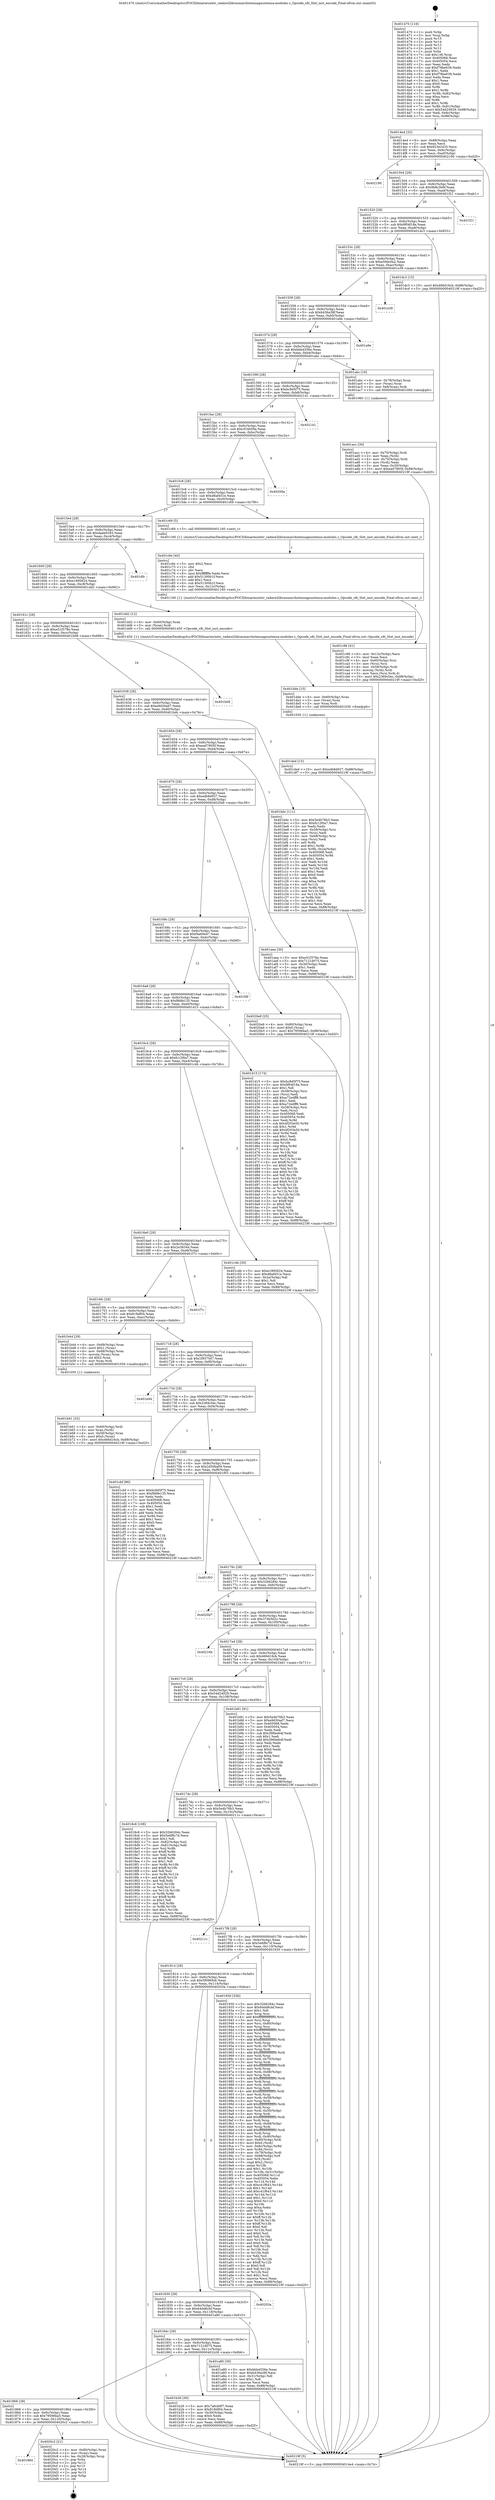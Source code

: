 digraph "0x401470" {
  label = "0x401470 (/mnt/c/Users/mathe/Desktop/tcc/POCII/binaries/extr_radare2librasmarchxtensagnuxtensa-modules.c_Opcode_s8i_Slot_inst_encode_Final-ollvm.out::main(0))"
  labelloc = "t"
  node[shape=record]

  Entry [label="",width=0.3,height=0.3,shape=circle,fillcolor=black,style=filled]
  "0x4014e4" [label="{
     0x4014e4 [32]\l
     | [instrs]\l
     &nbsp;&nbsp;0x4014e4 \<+6\>: mov -0x88(%rbp),%eax\l
     &nbsp;&nbsp;0x4014ea \<+2\>: mov %eax,%ecx\l
     &nbsp;&nbsp;0x4014ec \<+6\>: sub $0x923e2435,%ecx\l
     &nbsp;&nbsp;0x4014f2 \<+6\>: mov %eax,-0x9c(%rbp)\l
     &nbsp;&nbsp;0x4014f8 \<+6\>: mov %ecx,-0xa0(%rbp)\l
     &nbsp;&nbsp;0x4014fe \<+6\>: je 0000000000402190 \<main+0xd20\>\l
  }"]
  "0x402190" [label="{
     0x402190\l
  }", style=dashed]
  "0x401504" [label="{
     0x401504 [28]\l
     | [instrs]\l
     &nbsp;&nbsp;0x401504 \<+5\>: jmp 0000000000401509 \<main+0x99\>\l
     &nbsp;&nbsp;0x401509 \<+6\>: mov -0x9c(%rbp),%eax\l
     &nbsp;&nbsp;0x40150f \<+5\>: sub $0x9b8c3b6f,%eax\l
     &nbsp;&nbsp;0x401514 \<+6\>: mov %eax,-0xa4(%rbp)\l
     &nbsp;&nbsp;0x40151a \<+6\>: je 0000000000401f21 \<main+0xab1\>\l
  }"]
  Exit [label="",width=0.3,height=0.3,shape=circle,fillcolor=black,style=filled,peripheries=2]
  "0x401f21" [label="{
     0x401f21\l
  }", style=dashed]
  "0x401520" [label="{
     0x401520 [28]\l
     | [instrs]\l
     &nbsp;&nbsp;0x401520 \<+5\>: jmp 0000000000401525 \<main+0xb5\>\l
     &nbsp;&nbsp;0x401525 \<+6\>: mov -0x9c(%rbp),%eax\l
     &nbsp;&nbsp;0x40152b \<+5\>: sub $0x9f04f18a,%eax\l
     &nbsp;&nbsp;0x401530 \<+6\>: mov %eax,-0xa8(%rbp)\l
     &nbsp;&nbsp;0x401536 \<+6\>: je 0000000000401dc3 \<main+0x953\>\l
  }"]
  "0x401884" [label="{
     0x401884\l
  }", style=dashed]
  "0x401dc3" [label="{
     0x401dc3 [15]\l
     | [instrs]\l
     &nbsp;&nbsp;0x401dc3 \<+10\>: movl $0x466d16cb,-0x88(%rbp)\l
     &nbsp;&nbsp;0x401dcd \<+5\>: jmp 000000000040219f \<main+0xd2f\>\l
  }"]
  "0x40153c" [label="{
     0x40153c [28]\l
     | [instrs]\l
     &nbsp;&nbsp;0x40153c \<+5\>: jmp 0000000000401541 \<main+0xd1\>\l
     &nbsp;&nbsp;0x401541 \<+6\>: mov -0x9c(%rbp),%eax\l
     &nbsp;&nbsp;0x401547 \<+5\>: sub $0xa59dc0a2,%eax\l
     &nbsp;&nbsp;0x40154c \<+6\>: mov %eax,-0xac(%rbp)\l
     &nbsp;&nbsp;0x401552 \<+6\>: je 0000000000401e39 \<main+0x9c9\>\l
  }"]
  "0x4020c2" [label="{
     0x4020c2 [21]\l
     | [instrs]\l
     &nbsp;&nbsp;0x4020c2 \<+4\>: mov -0x80(%rbp),%rax\l
     &nbsp;&nbsp;0x4020c6 \<+2\>: mov (%rax),%eax\l
     &nbsp;&nbsp;0x4020c8 \<+4\>: lea -0x28(%rbp),%rsp\l
     &nbsp;&nbsp;0x4020cc \<+1\>: pop %rbx\l
     &nbsp;&nbsp;0x4020cd \<+2\>: pop %r12\l
     &nbsp;&nbsp;0x4020cf \<+2\>: pop %r13\l
     &nbsp;&nbsp;0x4020d1 \<+2\>: pop %r14\l
     &nbsp;&nbsp;0x4020d3 \<+2\>: pop %r15\l
     &nbsp;&nbsp;0x4020d5 \<+1\>: pop %rbp\l
     &nbsp;&nbsp;0x4020d6 \<+1\>: ret\l
  }"]
  "0x401e39" [label="{
     0x401e39\l
  }", style=dashed]
  "0x401558" [label="{
     0x401558 [28]\l
     | [instrs]\l
     &nbsp;&nbsp;0x401558 \<+5\>: jmp 000000000040155d \<main+0xed\>\l
     &nbsp;&nbsp;0x40155d \<+6\>: mov -0x9c(%rbp),%eax\l
     &nbsp;&nbsp;0x401563 \<+5\>: sub $0xb436a38f,%eax\l
     &nbsp;&nbsp;0x401568 \<+6\>: mov %eax,-0xb0(%rbp)\l
     &nbsp;&nbsp;0x40156e \<+6\>: je 0000000000401a9e \<main+0x62e\>\l
  }"]
  "0x401ded" [label="{
     0x401ded [15]\l
     | [instrs]\l
     &nbsp;&nbsp;0x401ded \<+10\>: movl $0xedb8d037,-0x88(%rbp)\l
     &nbsp;&nbsp;0x401df7 \<+5\>: jmp 000000000040219f \<main+0xd2f\>\l
  }"]
  "0x401a9e" [label="{
     0x401a9e\l
  }", style=dashed]
  "0x401574" [label="{
     0x401574 [28]\l
     | [instrs]\l
     &nbsp;&nbsp;0x401574 \<+5\>: jmp 0000000000401579 \<main+0x109\>\l
     &nbsp;&nbsp;0x401579 \<+6\>: mov -0x9c(%rbp),%eax\l
     &nbsp;&nbsp;0x40157f \<+5\>: sub $0xbbb4556e,%eax\l
     &nbsp;&nbsp;0x401584 \<+6\>: mov %eax,-0xb4(%rbp)\l
     &nbsp;&nbsp;0x40158a \<+6\>: je 0000000000401abc \<main+0x64c\>\l
  }"]
  "0x401dde" [label="{
     0x401dde [15]\l
     | [instrs]\l
     &nbsp;&nbsp;0x401dde \<+4\>: mov -0x60(%rbp),%rax\l
     &nbsp;&nbsp;0x401de2 \<+3\>: mov (%rax),%rax\l
     &nbsp;&nbsp;0x401de5 \<+3\>: mov %rax,%rdi\l
     &nbsp;&nbsp;0x401de8 \<+5\>: call 0000000000401030 \<free@plt\>\l
     | [calls]\l
     &nbsp;&nbsp;0x401030 \{1\} (unknown)\l
  }"]
  "0x401abc" [label="{
     0x401abc [16]\l
     | [instrs]\l
     &nbsp;&nbsp;0x401abc \<+4\>: mov -0x78(%rbp),%rax\l
     &nbsp;&nbsp;0x401ac0 \<+3\>: mov (%rax),%rax\l
     &nbsp;&nbsp;0x401ac3 \<+4\>: mov 0x8(%rax),%rdi\l
     &nbsp;&nbsp;0x401ac7 \<+5\>: call 0000000000401060 \<atoi@plt\>\l
     | [calls]\l
     &nbsp;&nbsp;0x401060 \{1\} (unknown)\l
  }"]
  "0x401590" [label="{
     0x401590 [28]\l
     | [instrs]\l
     &nbsp;&nbsp;0x401590 \<+5\>: jmp 0000000000401595 \<main+0x125\>\l
     &nbsp;&nbsp;0x401595 \<+6\>: mov -0x9c(%rbp),%eax\l
     &nbsp;&nbsp;0x40159b \<+5\>: sub $0xbc8d5f75,%eax\l
     &nbsp;&nbsp;0x4015a0 \<+6\>: mov %eax,-0xb8(%rbp)\l
     &nbsp;&nbsp;0x4015a6 \<+6\>: je 0000000000402141 \<main+0xcd1\>\l
  }"]
  "0x401c96" [label="{
     0x401c96 [41]\l
     | [instrs]\l
     &nbsp;&nbsp;0x401c96 \<+6\>: mov -0x12c(%rbp),%ecx\l
     &nbsp;&nbsp;0x401c9c \<+3\>: imul %eax,%ecx\l
     &nbsp;&nbsp;0x401c9f \<+4\>: mov -0x60(%rbp),%rsi\l
     &nbsp;&nbsp;0x401ca3 \<+3\>: mov (%rsi),%rsi\l
     &nbsp;&nbsp;0x401ca6 \<+4\>: mov -0x58(%rbp),%rdi\l
     &nbsp;&nbsp;0x401caa \<+3\>: movslq (%rdi),%rdi\l
     &nbsp;&nbsp;0x401cad \<+3\>: mov %ecx,(%rsi,%rdi,4)\l
     &nbsp;&nbsp;0x401cb0 \<+10\>: movl $0x2369c5ec,-0x88(%rbp)\l
     &nbsp;&nbsp;0x401cba \<+5\>: jmp 000000000040219f \<main+0xd2f\>\l
  }"]
  "0x402141" [label="{
     0x402141\l
  }", style=dashed]
  "0x4015ac" [label="{
     0x4015ac [28]\l
     | [instrs]\l
     &nbsp;&nbsp;0x4015ac \<+5\>: jmp 00000000004015b1 \<main+0x141\>\l
     &nbsp;&nbsp;0x4015b1 \<+6\>: mov -0x9c(%rbp),%eax\l
     &nbsp;&nbsp;0x4015b7 \<+5\>: sub $0xcf16b59a,%eax\l
     &nbsp;&nbsp;0x4015bc \<+6\>: mov %eax,-0xbc(%rbp)\l
     &nbsp;&nbsp;0x4015c2 \<+6\>: je 000000000040209a \<main+0xc2a\>\l
  }"]
  "0x401c6e" [label="{
     0x401c6e [40]\l
     | [instrs]\l
     &nbsp;&nbsp;0x401c6e \<+5\>: mov $0x2,%ecx\l
     &nbsp;&nbsp;0x401c73 \<+1\>: cltd\l
     &nbsp;&nbsp;0x401c74 \<+2\>: idiv %ecx\l
     &nbsp;&nbsp;0x401c76 \<+6\>: imul $0xfffffffe,%edx,%ecx\l
     &nbsp;&nbsp;0x401c7c \<+6\>: add $0x51300b1f,%ecx\l
     &nbsp;&nbsp;0x401c82 \<+3\>: add $0x1,%ecx\l
     &nbsp;&nbsp;0x401c85 \<+6\>: sub $0x51300b1f,%ecx\l
     &nbsp;&nbsp;0x401c8b \<+6\>: mov %ecx,-0x12c(%rbp)\l
     &nbsp;&nbsp;0x401c91 \<+5\>: call 0000000000401160 \<next_i\>\l
     | [calls]\l
     &nbsp;&nbsp;0x401160 \{1\} (/mnt/c/Users/mathe/Desktop/tcc/POCII/binaries/extr_radare2librasmarchxtensagnuxtensa-modules.c_Opcode_s8i_Slot_inst_encode_Final-ollvm.out::next_i)\l
  }"]
  "0x40209a" [label="{
     0x40209a\l
  }", style=dashed]
  "0x4015c8" [label="{
     0x4015c8 [28]\l
     | [instrs]\l
     &nbsp;&nbsp;0x4015c8 \<+5\>: jmp 00000000004015cd \<main+0x15d\>\l
     &nbsp;&nbsp;0x4015cd \<+6\>: mov -0x9c(%rbp),%eax\l
     &nbsp;&nbsp;0x4015d3 \<+5\>: sub $0xd8af451e,%eax\l
     &nbsp;&nbsp;0x4015d8 \<+6\>: mov %eax,-0xc0(%rbp)\l
     &nbsp;&nbsp;0x4015de \<+6\>: je 0000000000401c69 \<main+0x7f9\>\l
  }"]
  "0x401b61" [label="{
     0x401b61 [32]\l
     | [instrs]\l
     &nbsp;&nbsp;0x401b61 \<+4\>: mov -0x60(%rbp),%rdi\l
     &nbsp;&nbsp;0x401b65 \<+3\>: mov %rax,(%rdi)\l
     &nbsp;&nbsp;0x401b68 \<+4\>: mov -0x58(%rbp),%rax\l
     &nbsp;&nbsp;0x401b6c \<+6\>: movl $0x0,(%rax)\l
     &nbsp;&nbsp;0x401b72 \<+10\>: movl $0x466d16cb,-0x88(%rbp)\l
     &nbsp;&nbsp;0x401b7c \<+5\>: jmp 000000000040219f \<main+0xd2f\>\l
  }"]
  "0x401c69" [label="{
     0x401c69 [5]\l
     | [instrs]\l
     &nbsp;&nbsp;0x401c69 \<+5\>: call 0000000000401160 \<next_i\>\l
     | [calls]\l
     &nbsp;&nbsp;0x401160 \{1\} (/mnt/c/Users/mathe/Desktop/tcc/POCII/binaries/extr_radare2librasmarchxtensagnuxtensa-modules.c_Opcode_s8i_Slot_inst_encode_Final-ollvm.out::next_i)\l
  }"]
  "0x4015e4" [label="{
     0x4015e4 [28]\l
     | [instrs]\l
     &nbsp;&nbsp;0x4015e4 \<+5\>: jmp 00000000004015e9 \<main+0x179\>\l
     &nbsp;&nbsp;0x4015e9 \<+6\>: mov -0x9c(%rbp),%eax\l
     &nbsp;&nbsp;0x4015ef \<+5\>: sub $0xdaeb0293,%eax\l
     &nbsp;&nbsp;0x4015f4 \<+6\>: mov %eax,-0xc4(%rbp)\l
     &nbsp;&nbsp;0x4015fa \<+6\>: je 0000000000401dfc \<main+0x98c\>\l
  }"]
  "0x401868" [label="{
     0x401868 [28]\l
     | [instrs]\l
     &nbsp;&nbsp;0x401868 \<+5\>: jmp 000000000040186d \<main+0x3fd\>\l
     &nbsp;&nbsp;0x40186d \<+6\>: mov -0x9c(%rbp),%eax\l
     &nbsp;&nbsp;0x401873 \<+5\>: sub $0x79596ba5,%eax\l
     &nbsp;&nbsp;0x401878 \<+6\>: mov %eax,-0x120(%rbp)\l
     &nbsp;&nbsp;0x40187e \<+6\>: je 00000000004020c2 \<main+0xc52\>\l
  }"]
  "0x401dfc" [label="{
     0x401dfc\l
  }", style=dashed]
  "0x401600" [label="{
     0x401600 [28]\l
     | [instrs]\l
     &nbsp;&nbsp;0x401600 \<+5\>: jmp 0000000000401605 \<main+0x195\>\l
     &nbsp;&nbsp;0x401605 \<+6\>: mov -0x9c(%rbp),%eax\l
     &nbsp;&nbsp;0x40160b \<+5\>: sub $0xe1895624,%eax\l
     &nbsp;&nbsp;0x401610 \<+6\>: mov %eax,-0xc8(%rbp)\l
     &nbsp;&nbsp;0x401616 \<+6\>: je 0000000000401dd2 \<main+0x962\>\l
  }"]
  "0x401b26" [label="{
     0x401b26 [30]\l
     | [instrs]\l
     &nbsp;&nbsp;0x401b26 \<+5\>: mov $0x7a6cb9f7,%eax\l
     &nbsp;&nbsp;0x401b2b \<+5\>: mov $0x818df04,%ecx\l
     &nbsp;&nbsp;0x401b30 \<+3\>: mov -0x30(%rbp),%edx\l
     &nbsp;&nbsp;0x401b33 \<+3\>: cmp $0x0,%edx\l
     &nbsp;&nbsp;0x401b36 \<+3\>: cmove %ecx,%eax\l
     &nbsp;&nbsp;0x401b39 \<+6\>: mov %eax,-0x88(%rbp)\l
     &nbsp;&nbsp;0x401b3f \<+5\>: jmp 000000000040219f \<main+0xd2f\>\l
  }"]
  "0x401dd2" [label="{
     0x401dd2 [12]\l
     | [instrs]\l
     &nbsp;&nbsp;0x401dd2 \<+4\>: mov -0x60(%rbp),%rax\l
     &nbsp;&nbsp;0x401dd6 \<+3\>: mov (%rax),%rdi\l
     &nbsp;&nbsp;0x401dd9 \<+5\>: call 0000000000401450 \<Opcode_s8i_Slot_inst_encode\>\l
     | [calls]\l
     &nbsp;&nbsp;0x401450 \{1\} (/mnt/c/Users/mathe/Desktop/tcc/POCII/binaries/extr_radare2librasmarchxtensagnuxtensa-modules.c_Opcode_s8i_Slot_inst_encode_Final-ollvm.out::Opcode_s8i_Slot_inst_encode)\l
  }"]
  "0x40161c" [label="{
     0x40161c [28]\l
     | [instrs]\l
     &nbsp;&nbsp;0x40161c \<+5\>: jmp 0000000000401621 \<main+0x1b1\>\l
     &nbsp;&nbsp;0x401621 \<+6\>: mov -0x9c(%rbp),%eax\l
     &nbsp;&nbsp;0x401627 \<+5\>: sub $0xe51f378e,%eax\l
     &nbsp;&nbsp;0x40162c \<+6\>: mov %eax,-0xcc(%rbp)\l
     &nbsp;&nbsp;0x401632 \<+6\>: je 0000000000401b08 \<main+0x698\>\l
  }"]
  "0x401acc" [label="{
     0x401acc [30]\l
     | [instrs]\l
     &nbsp;&nbsp;0x401acc \<+4\>: mov -0x70(%rbp),%rdi\l
     &nbsp;&nbsp;0x401ad0 \<+2\>: mov %eax,(%rdi)\l
     &nbsp;&nbsp;0x401ad2 \<+4\>: mov -0x70(%rbp),%rdi\l
     &nbsp;&nbsp;0x401ad6 \<+2\>: mov (%rdi),%eax\l
     &nbsp;&nbsp;0x401ad8 \<+3\>: mov %eax,-0x30(%rbp)\l
     &nbsp;&nbsp;0x401adb \<+10\>: movl $0xea07805f,-0x88(%rbp)\l
     &nbsp;&nbsp;0x401ae5 \<+5\>: jmp 000000000040219f \<main+0xd2f\>\l
  }"]
  "0x401b08" [label="{
     0x401b08\l
  }", style=dashed]
  "0x401638" [label="{
     0x401638 [28]\l
     | [instrs]\l
     &nbsp;&nbsp;0x401638 \<+5\>: jmp 000000000040163d \<main+0x1cd\>\l
     &nbsp;&nbsp;0x40163d \<+6\>: mov -0x9c(%rbp),%eax\l
     &nbsp;&nbsp;0x401643 \<+5\>: sub $0xe9d30ad7,%eax\l
     &nbsp;&nbsp;0x401648 \<+6\>: mov %eax,-0xd0(%rbp)\l
     &nbsp;&nbsp;0x40164e \<+6\>: je 0000000000401bdc \<main+0x76c\>\l
  }"]
  "0x40184c" [label="{
     0x40184c [28]\l
     | [instrs]\l
     &nbsp;&nbsp;0x40184c \<+5\>: jmp 0000000000401851 \<main+0x3e1\>\l
     &nbsp;&nbsp;0x401851 \<+6\>: mov -0x9c(%rbp),%eax\l
     &nbsp;&nbsp;0x401857 \<+5\>: sub $0x7121d075,%eax\l
     &nbsp;&nbsp;0x40185c \<+6\>: mov %eax,-0x11c(%rbp)\l
     &nbsp;&nbsp;0x401862 \<+6\>: je 0000000000401b26 \<main+0x6b6\>\l
  }"]
  "0x401bdc" [label="{
     0x401bdc [111]\l
     | [instrs]\l
     &nbsp;&nbsp;0x401bdc \<+5\>: mov $0x5e4b76b3,%eax\l
     &nbsp;&nbsp;0x401be1 \<+5\>: mov $0xfc12f0a7,%ecx\l
     &nbsp;&nbsp;0x401be6 \<+2\>: xor %edx,%edx\l
     &nbsp;&nbsp;0x401be8 \<+4\>: mov -0x58(%rbp),%rsi\l
     &nbsp;&nbsp;0x401bec \<+2\>: mov (%rsi),%edi\l
     &nbsp;&nbsp;0x401bee \<+4\>: mov -0x68(%rbp),%rsi\l
     &nbsp;&nbsp;0x401bf2 \<+2\>: cmp (%rsi),%edi\l
     &nbsp;&nbsp;0x401bf4 \<+4\>: setl %r8b\l
     &nbsp;&nbsp;0x401bf8 \<+4\>: and $0x1,%r8b\l
     &nbsp;&nbsp;0x401bfc \<+4\>: mov %r8b,-0x2a(%rbp)\l
     &nbsp;&nbsp;0x401c00 \<+7\>: mov 0x405068,%edi\l
     &nbsp;&nbsp;0x401c07 \<+8\>: mov 0x405054,%r9d\l
     &nbsp;&nbsp;0x401c0f \<+3\>: sub $0x1,%edx\l
     &nbsp;&nbsp;0x401c12 \<+3\>: mov %edi,%r10d\l
     &nbsp;&nbsp;0x401c15 \<+3\>: add %edx,%r10d\l
     &nbsp;&nbsp;0x401c18 \<+4\>: imul %r10d,%edi\l
     &nbsp;&nbsp;0x401c1c \<+3\>: and $0x1,%edi\l
     &nbsp;&nbsp;0x401c1f \<+3\>: cmp $0x0,%edi\l
     &nbsp;&nbsp;0x401c22 \<+4\>: sete %r8b\l
     &nbsp;&nbsp;0x401c26 \<+4\>: cmp $0xa,%r9d\l
     &nbsp;&nbsp;0x401c2a \<+4\>: setl %r11b\l
     &nbsp;&nbsp;0x401c2e \<+3\>: mov %r8b,%bl\l
     &nbsp;&nbsp;0x401c31 \<+3\>: and %r11b,%bl\l
     &nbsp;&nbsp;0x401c34 \<+3\>: xor %r11b,%r8b\l
     &nbsp;&nbsp;0x401c37 \<+3\>: or %r8b,%bl\l
     &nbsp;&nbsp;0x401c3a \<+3\>: test $0x1,%bl\l
     &nbsp;&nbsp;0x401c3d \<+3\>: cmovne %ecx,%eax\l
     &nbsp;&nbsp;0x401c40 \<+6\>: mov %eax,-0x88(%rbp)\l
     &nbsp;&nbsp;0x401c46 \<+5\>: jmp 000000000040219f \<main+0xd2f\>\l
  }"]
  "0x401654" [label="{
     0x401654 [28]\l
     | [instrs]\l
     &nbsp;&nbsp;0x401654 \<+5\>: jmp 0000000000401659 \<main+0x1e9\>\l
     &nbsp;&nbsp;0x401659 \<+6\>: mov -0x9c(%rbp),%eax\l
     &nbsp;&nbsp;0x40165f \<+5\>: sub $0xea07805f,%eax\l
     &nbsp;&nbsp;0x401664 \<+6\>: mov %eax,-0xd4(%rbp)\l
     &nbsp;&nbsp;0x40166a \<+6\>: je 0000000000401aea \<main+0x67a\>\l
  }"]
  "0x401a80" [label="{
     0x401a80 [30]\l
     | [instrs]\l
     &nbsp;&nbsp;0x401a80 \<+5\>: mov $0xbbb4556e,%eax\l
     &nbsp;&nbsp;0x401a85 \<+5\>: mov $0xb436a38f,%ecx\l
     &nbsp;&nbsp;0x401a8a \<+3\>: mov -0x31(%rbp),%dl\l
     &nbsp;&nbsp;0x401a8d \<+3\>: test $0x1,%dl\l
     &nbsp;&nbsp;0x401a90 \<+3\>: cmovne %ecx,%eax\l
     &nbsp;&nbsp;0x401a93 \<+6\>: mov %eax,-0x88(%rbp)\l
     &nbsp;&nbsp;0x401a99 \<+5\>: jmp 000000000040219f \<main+0xd2f\>\l
  }"]
  "0x401aea" [label="{
     0x401aea [30]\l
     | [instrs]\l
     &nbsp;&nbsp;0x401aea \<+5\>: mov $0xe51f378e,%eax\l
     &nbsp;&nbsp;0x401aef \<+5\>: mov $0x7121d075,%ecx\l
     &nbsp;&nbsp;0x401af4 \<+3\>: mov -0x30(%rbp),%edx\l
     &nbsp;&nbsp;0x401af7 \<+3\>: cmp $0x1,%edx\l
     &nbsp;&nbsp;0x401afa \<+3\>: cmovl %ecx,%eax\l
     &nbsp;&nbsp;0x401afd \<+6\>: mov %eax,-0x88(%rbp)\l
     &nbsp;&nbsp;0x401b03 \<+5\>: jmp 000000000040219f \<main+0xd2f\>\l
  }"]
  "0x401670" [label="{
     0x401670 [28]\l
     | [instrs]\l
     &nbsp;&nbsp;0x401670 \<+5\>: jmp 0000000000401675 \<main+0x205\>\l
     &nbsp;&nbsp;0x401675 \<+6\>: mov -0x9c(%rbp),%eax\l
     &nbsp;&nbsp;0x40167b \<+5\>: sub $0xedb8d037,%eax\l
     &nbsp;&nbsp;0x401680 \<+6\>: mov %eax,-0xd8(%rbp)\l
     &nbsp;&nbsp;0x401686 \<+6\>: je 00000000004020a9 \<main+0xc39\>\l
  }"]
  "0x401830" [label="{
     0x401830 [28]\l
     | [instrs]\l
     &nbsp;&nbsp;0x401830 \<+5\>: jmp 0000000000401835 \<main+0x3c5\>\l
     &nbsp;&nbsp;0x401835 \<+6\>: mov -0x9c(%rbp),%eax\l
     &nbsp;&nbsp;0x40183b \<+5\>: sub $0x64dd6cbf,%eax\l
     &nbsp;&nbsp;0x401840 \<+6\>: mov %eax,-0x118(%rbp)\l
     &nbsp;&nbsp;0x401846 \<+6\>: je 0000000000401a80 \<main+0x610\>\l
  }"]
  "0x4020a9" [label="{
     0x4020a9 [25]\l
     | [instrs]\l
     &nbsp;&nbsp;0x4020a9 \<+4\>: mov -0x80(%rbp),%rax\l
     &nbsp;&nbsp;0x4020ad \<+6\>: movl $0x0,(%rax)\l
     &nbsp;&nbsp;0x4020b3 \<+10\>: movl $0x79596ba5,-0x88(%rbp)\l
     &nbsp;&nbsp;0x4020bd \<+5\>: jmp 000000000040219f \<main+0xd2f\>\l
  }"]
  "0x40168c" [label="{
     0x40168c [28]\l
     | [instrs]\l
     &nbsp;&nbsp;0x40168c \<+5\>: jmp 0000000000401691 \<main+0x221\>\l
     &nbsp;&nbsp;0x401691 \<+6\>: mov -0x9c(%rbp),%eax\l
     &nbsp;&nbsp;0x401697 \<+5\>: sub $0xf4a60e47,%eax\l
     &nbsp;&nbsp;0x40169c \<+6\>: mov %eax,-0xdc(%rbp)\l
     &nbsp;&nbsp;0x4016a2 \<+6\>: je 0000000000401fdf \<main+0xb6f\>\l
  }"]
  "0x40203a" [label="{
     0x40203a\l
  }", style=dashed]
  "0x401fdf" [label="{
     0x401fdf\l
  }", style=dashed]
  "0x4016a8" [label="{
     0x4016a8 [28]\l
     | [instrs]\l
     &nbsp;&nbsp;0x4016a8 \<+5\>: jmp 00000000004016ad \<main+0x23d\>\l
     &nbsp;&nbsp;0x4016ad \<+6\>: mov -0x9c(%rbp),%eax\l
     &nbsp;&nbsp;0x4016b3 \<+5\>: sub $0xf66fe135,%eax\l
     &nbsp;&nbsp;0x4016b8 \<+6\>: mov %eax,-0xe0(%rbp)\l
     &nbsp;&nbsp;0x4016be \<+6\>: je 0000000000401d15 \<main+0x8a5\>\l
  }"]
  "0x401814" [label="{
     0x401814 [28]\l
     | [instrs]\l
     &nbsp;&nbsp;0x401814 \<+5\>: jmp 0000000000401819 \<main+0x3a9\>\l
     &nbsp;&nbsp;0x401819 \<+6\>: mov -0x9c(%rbp),%eax\l
     &nbsp;&nbsp;0x40181f \<+5\>: sub $0x5f0969c6,%eax\l
     &nbsp;&nbsp;0x401824 \<+6\>: mov %eax,-0x114(%rbp)\l
     &nbsp;&nbsp;0x40182a \<+6\>: je 000000000040203a \<main+0xbca\>\l
  }"]
  "0x401d15" [label="{
     0x401d15 [174]\l
     | [instrs]\l
     &nbsp;&nbsp;0x401d15 \<+5\>: mov $0xbc8d5f75,%eax\l
     &nbsp;&nbsp;0x401d1a \<+5\>: mov $0x9f04f18a,%ecx\l
     &nbsp;&nbsp;0x401d1f \<+2\>: mov $0x1,%dl\l
     &nbsp;&nbsp;0x401d21 \<+4\>: mov -0x58(%rbp),%rsi\l
     &nbsp;&nbsp;0x401d25 \<+2\>: mov (%rsi),%edi\l
     &nbsp;&nbsp;0x401d27 \<+6\>: add $0xa72edff8,%edi\l
     &nbsp;&nbsp;0x401d2d \<+3\>: add $0x1,%edi\l
     &nbsp;&nbsp;0x401d30 \<+6\>: sub $0xa72edff8,%edi\l
     &nbsp;&nbsp;0x401d36 \<+4\>: mov -0x58(%rbp),%rsi\l
     &nbsp;&nbsp;0x401d3a \<+2\>: mov %edi,(%rsi)\l
     &nbsp;&nbsp;0x401d3c \<+7\>: mov 0x405068,%edi\l
     &nbsp;&nbsp;0x401d43 \<+8\>: mov 0x405054,%r8d\l
     &nbsp;&nbsp;0x401d4b \<+3\>: mov %edi,%r9d\l
     &nbsp;&nbsp;0x401d4e \<+7\>: sub $0x4f203e50,%r9d\l
     &nbsp;&nbsp;0x401d55 \<+4\>: sub $0x1,%r9d\l
     &nbsp;&nbsp;0x401d59 \<+7\>: add $0x4f203e50,%r9d\l
     &nbsp;&nbsp;0x401d60 \<+4\>: imul %r9d,%edi\l
     &nbsp;&nbsp;0x401d64 \<+3\>: and $0x1,%edi\l
     &nbsp;&nbsp;0x401d67 \<+3\>: cmp $0x0,%edi\l
     &nbsp;&nbsp;0x401d6a \<+4\>: sete %r10b\l
     &nbsp;&nbsp;0x401d6e \<+4\>: cmp $0xa,%r8d\l
     &nbsp;&nbsp;0x401d72 \<+4\>: setl %r11b\l
     &nbsp;&nbsp;0x401d76 \<+3\>: mov %r10b,%bl\l
     &nbsp;&nbsp;0x401d79 \<+3\>: xor $0xff,%bl\l
     &nbsp;&nbsp;0x401d7c \<+3\>: mov %r11b,%r14b\l
     &nbsp;&nbsp;0x401d7f \<+4\>: xor $0xff,%r14b\l
     &nbsp;&nbsp;0x401d83 \<+3\>: xor $0x0,%dl\l
     &nbsp;&nbsp;0x401d86 \<+3\>: mov %bl,%r15b\l
     &nbsp;&nbsp;0x401d89 \<+4\>: and $0x0,%r15b\l
     &nbsp;&nbsp;0x401d8d \<+3\>: and %dl,%r10b\l
     &nbsp;&nbsp;0x401d90 \<+3\>: mov %r14b,%r12b\l
     &nbsp;&nbsp;0x401d93 \<+4\>: and $0x0,%r12b\l
     &nbsp;&nbsp;0x401d97 \<+3\>: and %dl,%r11b\l
     &nbsp;&nbsp;0x401d9a \<+3\>: or %r10b,%r15b\l
     &nbsp;&nbsp;0x401d9d \<+3\>: or %r11b,%r12b\l
     &nbsp;&nbsp;0x401da0 \<+3\>: xor %r12b,%r15b\l
     &nbsp;&nbsp;0x401da3 \<+3\>: or %r14b,%bl\l
     &nbsp;&nbsp;0x401da6 \<+3\>: xor $0xff,%bl\l
     &nbsp;&nbsp;0x401da9 \<+3\>: or $0x0,%dl\l
     &nbsp;&nbsp;0x401dac \<+2\>: and %dl,%bl\l
     &nbsp;&nbsp;0x401dae \<+3\>: or %bl,%r15b\l
     &nbsp;&nbsp;0x401db1 \<+4\>: test $0x1,%r15b\l
     &nbsp;&nbsp;0x401db5 \<+3\>: cmovne %ecx,%eax\l
     &nbsp;&nbsp;0x401db8 \<+6\>: mov %eax,-0x88(%rbp)\l
     &nbsp;&nbsp;0x401dbe \<+5\>: jmp 000000000040219f \<main+0xd2f\>\l
  }"]
  "0x4016c4" [label="{
     0x4016c4 [28]\l
     | [instrs]\l
     &nbsp;&nbsp;0x4016c4 \<+5\>: jmp 00000000004016c9 \<main+0x259\>\l
     &nbsp;&nbsp;0x4016c9 \<+6\>: mov -0x9c(%rbp),%eax\l
     &nbsp;&nbsp;0x4016cf \<+5\>: sub $0xfc12f0a7,%eax\l
     &nbsp;&nbsp;0x4016d4 \<+6\>: mov %eax,-0xe4(%rbp)\l
     &nbsp;&nbsp;0x4016da \<+6\>: je 0000000000401c4b \<main+0x7db\>\l
  }"]
  "0x401930" [label="{
     0x401930 [336]\l
     | [instrs]\l
     &nbsp;&nbsp;0x401930 \<+5\>: mov $0x32b6284c,%eax\l
     &nbsp;&nbsp;0x401935 \<+5\>: mov $0x64dd6cbf,%ecx\l
     &nbsp;&nbsp;0x40193a \<+2\>: mov $0x1,%dl\l
     &nbsp;&nbsp;0x40193c \<+3\>: mov %rsp,%rsi\l
     &nbsp;&nbsp;0x40193f \<+4\>: add $0xfffffffffffffff0,%rsi\l
     &nbsp;&nbsp;0x401943 \<+3\>: mov %rsi,%rsp\l
     &nbsp;&nbsp;0x401946 \<+4\>: mov %rsi,-0x80(%rbp)\l
     &nbsp;&nbsp;0x40194a \<+3\>: mov %rsp,%rsi\l
     &nbsp;&nbsp;0x40194d \<+4\>: add $0xfffffffffffffff0,%rsi\l
     &nbsp;&nbsp;0x401951 \<+3\>: mov %rsi,%rsp\l
     &nbsp;&nbsp;0x401954 \<+3\>: mov %rsp,%rdi\l
     &nbsp;&nbsp;0x401957 \<+4\>: add $0xfffffffffffffff0,%rdi\l
     &nbsp;&nbsp;0x40195b \<+3\>: mov %rdi,%rsp\l
     &nbsp;&nbsp;0x40195e \<+4\>: mov %rdi,-0x78(%rbp)\l
     &nbsp;&nbsp;0x401962 \<+3\>: mov %rsp,%rdi\l
     &nbsp;&nbsp;0x401965 \<+4\>: add $0xfffffffffffffff0,%rdi\l
     &nbsp;&nbsp;0x401969 \<+3\>: mov %rdi,%rsp\l
     &nbsp;&nbsp;0x40196c \<+4\>: mov %rdi,-0x70(%rbp)\l
     &nbsp;&nbsp;0x401970 \<+3\>: mov %rsp,%rdi\l
     &nbsp;&nbsp;0x401973 \<+4\>: add $0xfffffffffffffff0,%rdi\l
     &nbsp;&nbsp;0x401977 \<+3\>: mov %rdi,%rsp\l
     &nbsp;&nbsp;0x40197a \<+4\>: mov %rdi,-0x68(%rbp)\l
     &nbsp;&nbsp;0x40197e \<+3\>: mov %rsp,%rdi\l
     &nbsp;&nbsp;0x401981 \<+4\>: add $0xfffffffffffffff0,%rdi\l
     &nbsp;&nbsp;0x401985 \<+3\>: mov %rdi,%rsp\l
     &nbsp;&nbsp;0x401988 \<+4\>: mov %rdi,-0x60(%rbp)\l
     &nbsp;&nbsp;0x40198c \<+3\>: mov %rsp,%rdi\l
     &nbsp;&nbsp;0x40198f \<+4\>: add $0xfffffffffffffff0,%rdi\l
     &nbsp;&nbsp;0x401993 \<+3\>: mov %rdi,%rsp\l
     &nbsp;&nbsp;0x401996 \<+4\>: mov %rdi,-0x58(%rbp)\l
     &nbsp;&nbsp;0x40199a \<+3\>: mov %rsp,%rdi\l
     &nbsp;&nbsp;0x40199d \<+4\>: add $0xfffffffffffffff0,%rdi\l
     &nbsp;&nbsp;0x4019a1 \<+3\>: mov %rdi,%rsp\l
     &nbsp;&nbsp;0x4019a4 \<+4\>: mov %rdi,-0x50(%rbp)\l
     &nbsp;&nbsp;0x4019a8 \<+3\>: mov %rsp,%rdi\l
     &nbsp;&nbsp;0x4019ab \<+4\>: add $0xfffffffffffffff0,%rdi\l
     &nbsp;&nbsp;0x4019af \<+3\>: mov %rdi,%rsp\l
     &nbsp;&nbsp;0x4019b2 \<+4\>: mov %rdi,-0x48(%rbp)\l
     &nbsp;&nbsp;0x4019b6 \<+3\>: mov %rsp,%rdi\l
     &nbsp;&nbsp;0x4019b9 \<+4\>: add $0xfffffffffffffff0,%rdi\l
     &nbsp;&nbsp;0x4019bd \<+3\>: mov %rdi,%rsp\l
     &nbsp;&nbsp;0x4019c0 \<+4\>: mov %rdi,-0x40(%rbp)\l
     &nbsp;&nbsp;0x4019c4 \<+4\>: mov -0x80(%rbp),%rdi\l
     &nbsp;&nbsp;0x4019c8 \<+6\>: movl $0x0,(%rdi)\l
     &nbsp;&nbsp;0x4019ce \<+7\>: mov -0x8c(%rbp),%r8d\l
     &nbsp;&nbsp;0x4019d5 \<+3\>: mov %r8d,(%rsi)\l
     &nbsp;&nbsp;0x4019d8 \<+4\>: mov -0x78(%rbp),%rdi\l
     &nbsp;&nbsp;0x4019dc \<+7\>: mov -0x98(%rbp),%r9\l
     &nbsp;&nbsp;0x4019e3 \<+3\>: mov %r9,(%rdi)\l
     &nbsp;&nbsp;0x4019e6 \<+3\>: cmpl $0x2,(%rsi)\l
     &nbsp;&nbsp;0x4019e9 \<+4\>: setne %r10b\l
     &nbsp;&nbsp;0x4019ed \<+4\>: and $0x1,%r10b\l
     &nbsp;&nbsp;0x4019f1 \<+4\>: mov %r10b,-0x31(%rbp)\l
     &nbsp;&nbsp;0x4019f5 \<+8\>: mov 0x405068,%r11d\l
     &nbsp;&nbsp;0x4019fd \<+7\>: mov 0x405054,%ebx\l
     &nbsp;&nbsp;0x401a04 \<+3\>: mov %r11d,%r14d\l
     &nbsp;&nbsp;0x401a07 \<+7\>: sub $0xc41f643,%r14d\l
     &nbsp;&nbsp;0x401a0e \<+4\>: sub $0x1,%r14d\l
     &nbsp;&nbsp;0x401a12 \<+7\>: add $0xc41f643,%r14d\l
     &nbsp;&nbsp;0x401a19 \<+4\>: imul %r14d,%r11d\l
     &nbsp;&nbsp;0x401a1d \<+4\>: and $0x1,%r11d\l
     &nbsp;&nbsp;0x401a21 \<+4\>: cmp $0x0,%r11d\l
     &nbsp;&nbsp;0x401a25 \<+4\>: sete %r10b\l
     &nbsp;&nbsp;0x401a29 \<+3\>: cmp $0xa,%ebx\l
     &nbsp;&nbsp;0x401a2c \<+4\>: setl %r15b\l
     &nbsp;&nbsp;0x401a30 \<+3\>: mov %r10b,%r12b\l
     &nbsp;&nbsp;0x401a33 \<+4\>: xor $0xff,%r12b\l
     &nbsp;&nbsp;0x401a37 \<+3\>: mov %r15b,%r13b\l
     &nbsp;&nbsp;0x401a3a \<+4\>: xor $0xff,%r13b\l
     &nbsp;&nbsp;0x401a3e \<+3\>: xor $0x0,%dl\l
     &nbsp;&nbsp;0x401a41 \<+3\>: mov %r12b,%sil\l
     &nbsp;&nbsp;0x401a44 \<+4\>: and $0x0,%sil\l
     &nbsp;&nbsp;0x401a48 \<+3\>: and %dl,%r10b\l
     &nbsp;&nbsp;0x401a4b \<+3\>: mov %r13b,%dil\l
     &nbsp;&nbsp;0x401a4e \<+4\>: and $0x0,%dil\l
     &nbsp;&nbsp;0x401a52 \<+3\>: and %dl,%r15b\l
     &nbsp;&nbsp;0x401a55 \<+3\>: or %r10b,%sil\l
     &nbsp;&nbsp;0x401a58 \<+3\>: or %r15b,%dil\l
     &nbsp;&nbsp;0x401a5b \<+3\>: xor %dil,%sil\l
     &nbsp;&nbsp;0x401a5e \<+3\>: or %r13b,%r12b\l
     &nbsp;&nbsp;0x401a61 \<+4\>: xor $0xff,%r12b\l
     &nbsp;&nbsp;0x401a65 \<+3\>: or $0x0,%dl\l
     &nbsp;&nbsp;0x401a68 \<+3\>: and %dl,%r12b\l
     &nbsp;&nbsp;0x401a6b \<+3\>: or %r12b,%sil\l
     &nbsp;&nbsp;0x401a6e \<+4\>: test $0x1,%sil\l
     &nbsp;&nbsp;0x401a72 \<+3\>: cmovne %ecx,%eax\l
     &nbsp;&nbsp;0x401a75 \<+6\>: mov %eax,-0x88(%rbp)\l
     &nbsp;&nbsp;0x401a7b \<+5\>: jmp 000000000040219f \<main+0xd2f\>\l
  }"]
  "0x401c4b" [label="{
     0x401c4b [30]\l
     | [instrs]\l
     &nbsp;&nbsp;0x401c4b \<+5\>: mov $0xe1895624,%eax\l
     &nbsp;&nbsp;0x401c50 \<+5\>: mov $0xd8af451e,%ecx\l
     &nbsp;&nbsp;0x401c55 \<+3\>: mov -0x2a(%rbp),%dl\l
     &nbsp;&nbsp;0x401c58 \<+3\>: test $0x1,%dl\l
     &nbsp;&nbsp;0x401c5b \<+3\>: cmovne %ecx,%eax\l
     &nbsp;&nbsp;0x401c5e \<+6\>: mov %eax,-0x88(%rbp)\l
     &nbsp;&nbsp;0x401c64 \<+5\>: jmp 000000000040219f \<main+0xd2f\>\l
  }"]
  "0x4016e0" [label="{
     0x4016e0 [28]\l
     | [instrs]\l
     &nbsp;&nbsp;0x4016e0 \<+5\>: jmp 00000000004016e5 \<main+0x275\>\l
     &nbsp;&nbsp;0x4016e5 \<+6\>: mov -0x9c(%rbp),%eax\l
     &nbsp;&nbsp;0x4016eb \<+5\>: sub $0x2e38344,%eax\l
     &nbsp;&nbsp;0x4016f0 \<+6\>: mov %eax,-0xe8(%rbp)\l
     &nbsp;&nbsp;0x4016f6 \<+6\>: je 0000000000401f7c \<main+0xb0c\>\l
  }"]
  "0x4017f8" [label="{
     0x4017f8 [28]\l
     | [instrs]\l
     &nbsp;&nbsp;0x4017f8 \<+5\>: jmp 00000000004017fd \<main+0x38d\>\l
     &nbsp;&nbsp;0x4017fd \<+6\>: mov -0x9c(%rbp),%eax\l
     &nbsp;&nbsp;0x401803 \<+5\>: sub $0x5e6f8c7d,%eax\l
     &nbsp;&nbsp;0x401808 \<+6\>: mov %eax,-0x110(%rbp)\l
     &nbsp;&nbsp;0x40180e \<+6\>: je 0000000000401930 \<main+0x4c0\>\l
  }"]
  "0x401f7c" [label="{
     0x401f7c\l
  }", style=dashed]
  "0x4016fc" [label="{
     0x4016fc [28]\l
     | [instrs]\l
     &nbsp;&nbsp;0x4016fc \<+5\>: jmp 0000000000401701 \<main+0x291\>\l
     &nbsp;&nbsp;0x401701 \<+6\>: mov -0x9c(%rbp),%eax\l
     &nbsp;&nbsp;0x401707 \<+5\>: sub $0x818df04,%eax\l
     &nbsp;&nbsp;0x40170c \<+6\>: mov %eax,-0xec(%rbp)\l
     &nbsp;&nbsp;0x401712 \<+6\>: je 0000000000401b44 \<main+0x6d4\>\l
  }"]
  "0x40211c" [label="{
     0x40211c\l
  }", style=dashed]
  "0x401b44" [label="{
     0x401b44 [29]\l
     | [instrs]\l
     &nbsp;&nbsp;0x401b44 \<+4\>: mov -0x68(%rbp),%rax\l
     &nbsp;&nbsp;0x401b48 \<+6\>: movl $0x1,(%rax)\l
     &nbsp;&nbsp;0x401b4e \<+4\>: mov -0x68(%rbp),%rax\l
     &nbsp;&nbsp;0x401b52 \<+3\>: movslq (%rax),%rax\l
     &nbsp;&nbsp;0x401b55 \<+4\>: shl $0x2,%rax\l
     &nbsp;&nbsp;0x401b59 \<+3\>: mov %rax,%rdi\l
     &nbsp;&nbsp;0x401b5c \<+5\>: call 0000000000401050 \<malloc@plt\>\l
     | [calls]\l
     &nbsp;&nbsp;0x401050 \{1\} (unknown)\l
  }"]
  "0x401718" [label="{
     0x401718 [28]\l
     | [instrs]\l
     &nbsp;&nbsp;0x401718 \<+5\>: jmp 000000000040171d \<main+0x2ad\>\l
     &nbsp;&nbsp;0x40171d \<+6\>: mov -0x9c(%rbp),%eax\l
     &nbsp;&nbsp;0x401723 \<+5\>: sub $0x1f9375d7,%eax\l
     &nbsp;&nbsp;0x401728 \<+6\>: mov %eax,-0xf0(%rbp)\l
     &nbsp;&nbsp;0x40172e \<+6\>: je 0000000000401e94 \<main+0xa24\>\l
  }"]
  "0x401470" [label="{
     0x401470 [116]\l
     | [instrs]\l
     &nbsp;&nbsp;0x401470 \<+1\>: push %rbp\l
     &nbsp;&nbsp;0x401471 \<+3\>: mov %rsp,%rbp\l
     &nbsp;&nbsp;0x401474 \<+2\>: push %r15\l
     &nbsp;&nbsp;0x401476 \<+2\>: push %r14\l
     &nbsp;&nbsp;0x401478 \<+2\>: push %r13\l
     &nbsp;&nbsp;0x40147a \<+2\>: push %r12\l
     &nbsp;&nbsp;0x40147c \<+1\>: push %rbx\l
     &nbsp;&nbsp;0x40147d \<+7\>: sub $0x138,%rsp\l
     &nbsp;&nbsp;0x401484 \<+7\>: mov 0x405068,%eax\l
     &nbsp;&nbsp;0x40148b \<+7\>: mov 0x405054,%ecx\l
     &nbsp;&nbsp;0x401492 \<+2\>: mov %eax,%edx\l
     &nbsp;&nbsp;0x401494 \<+6\>: sub $0xf78be039,%edx\l
     &nbsp;&nbsp;0x40149a \<+3\>: sub $0x1,%edx\l
     &nbsp;&nbsp;0x40149d \<+6\>: add $0xf78be039,%edx\l
     &nbsp;&nbsp;0x4014a3 \<+3\>: imul %edx,%eax\l
     &nbsp;&nbsp;0x4014a6 \<+3\>: and $0x1,%eax\l
     &nbsp;&nbsp;0x4014a9 \<+3\>: cmp $0x0,%eax\l
     &nbsp;&nbsp;0x4014ac \<+4\>: sete %r8b\l
     &nbsp;&nbsp;0x4014b0 \<+4\>: and $0x1,%r8b\l
     &nbsp;&nbsp;0x4014b4 \<+7\>: mov %r8b,-0x82(%rbp)\l
     &nbsp;&nbsp;0x4014bb \<+3\>: cmp $0xa,%ecx\l
     &nbsp;&nbsp;0x4014be \<+4\>: setl %r8b\l
     &nbsp;&nbsp;0x4014c2 \<+4\>: and $0x1,%r8b\l
     &nbsp;&nbsp;0x4014c6 \<+7\>: mov %r8b,-0x81(%rbp)\l
     &nbsp;&nbsp;0x4014cd \<+10\>: movl $0x54d24929,-0x88(%rbp)\l
     &nbsp;&nbsp;0x4014d7 \<+6\>: mov %edi,-0x8c(%rbp)\l
     &nbsp;&nbsp;0x4014dd \<+7\>: mov %rsi,-0x98(%rbp)\l
  }"]
  "0x401e94" [label="{
     0x401e94\l
  }", style=dashed]
  "0x401734" [label="{
     0x401734 [28]\l
     | [instrs]\l
     &nbsp;&nbsp;0x401734 \<+5\>: jmp 0000000000401739 \<main+0x2c9\>\l
     &nbsp;&nbsp;0x401739 \<+6\>: mov -0x9c(%rbp),%eax\l
     &nbsp;&nbsp;0x40173f \<+5\>: sub $0x2369c5ec,%eax\l
     &nbsp;&nbsp;0x401744 \<+6\>: mov %eax,-0xf4(%rbp)\l
     &nbsp;&nbsp;0x40174a \<+6\>: je 0000000000401cbf \<main+0x84f\>\l
  }"]
  "0x40219f" [label="{
     0x40219f [5]\l
     | [instrs]\l
     &nbsp;&nbsp;0x40219f \<+5\>: jmp 00000000004014e4 \<main+0x74\>\l
  }"]
  "0x401cbf" [label="{
     0x401cbf [86]\l
     | [instrs]\l
     &nbsp;&nbsp;0x401cbf \<+5\>: mov $0xbc8d5f75,%eax\l
     &nbsp;&nbsp;0x401cc4 \<+5\>: mov $0xf66fe135,%ecx\l
     &nbsp;&nbsp;0x401cc9 \<+2\>: xor %edx,%edx\l
     &nbsp;&nbsp;0x401ccb \<+7\>: mov 0x405068,%esi\l
     &nbsp;&nbsp;0x401cd2 \<+7\>: mov 0x405054,%edi\l
     &nbsp;&nbsp;0x401cd9 \<+3\>: sub $0x1,%edx\l
     &nbsp;&nbsp;0x401cdc \<+3\>: mov %esi,%r8d\l
     &nbsp;&nbsp;0x401cdf \<+3\>: add %edx,%r8d\l
     &nbsp;&nbsp;0x401ce2 \<+4\>: imul %r8d,%esi\l
     &nbsp;&nbsp;0x401ce6 \<+3\>: and $0x1,%esi\l
     &nbsp;&nbsp;0x401ce9 \<+3\>: cmp $0x0,%esi\l
     &nbsp;&nbsp;0x401cec \<+4\>: sete %r9b\l
     &nbsp;&nbsp;0x401cf0 \<+3\>: cmp $0xa,%edi\l
     &nbsp;&nbsp;0x401cf3 \<+4\>: setl %r10b\l
     &nbsp;&nbsp;0x401cf7 \<+3\>: mov %r9b,%r11b\l
     &nbsp;&nbsp;0x401cfa \<+3\>: and %r10b,%r11b\l
     &nbsp;&nbsp;0x401cfd \<+3\>: xor %r10b,%r9b\l
     &nbsp;&nbsp;0x401d00 \<+3\>: or %r9b,%r11b\l
     &nbsp;&nbsp;0x401d03 \<+4\>: test $0x1,%r11b\l
     &nbsp;&nbsp;0x401d07 \<+3\>: cmovne %ecx,%eax\l
     &nbsp;&nbsp;0x401d0a \<+6\>: mov %eax,-0x88(%rbp)\l
     &nbsp;&nbsp;0x401d10 \<+5\>: jmp 000000000040219f \<main+0xd2f\>\l
  }"]
  "0x401750" [label="{
     0x401750 [28]\l
     | [instrs]\l
     &nbsp;&nbsp;0x401750 \<+5\>: jmp 0000000000401755 \<main+0x2e5\>\l
     &nbsp;&nbsp;0x401755 \<+6\>: mov -0x9c(%rbp),%eax\l
     &nbsp;&nbsp;0x40175b \<+5\>: sub $0x2d50ba09,%eax\l
     &nbsp;&nbsp;0x401760 \<+6\>: mov %eax,-0xf8(%rbp)\l
     &nbsp;&nbsp;0x401766 \<+6\>: je 0000000000401f03 \<main+0xa93\>\l
  }"]
  "0x4017dc" [label="{
     0x4017dc [28]\l
     | [instrs]\l
     &nbsp;&nbsp;0x4017dc \<+5\>: jmp 00000000004017e1 \<main+0x371\>\l
     &nbsp;&nbsp;0x4017e1 \<+6\>: mov -0x9c(%rbp),%eax\l
     &nbsp;&nbsp;0x4017e7 \<+5\>: sub $0x5e4b76b3,%eax\l
     &nbsp;&nbsp;0x4017ec \<+6\>: mov %eax,-0x10c(%rbp)\l
     &nbsp;&nbsp;0x4017f2 \<+6\>: je 000000000040211c \<main+0xcac\>\l
  }"]
  "0x401f03" [label="{
     0x401f03\l
  }", style=dashed]
  "0x40176c" [label="{
     0x40176c [28]\l
     | [instrs]\l
     &nbsp;&nbsp;0x40176c \<+5\>: jmp 0000000000401771 \<main+0x301\>\l
     &nbsp;&nbsp;0x401771 \<+6\>: mov -0x9c(%rbp),%eax\l
     &nbsp;&nbsp;0x401777 \<+5\>: sub $0x32b6284c,%eax\l
     &nbsp;&nbsp;0x40177c \<+6\>: mov %eax,-0xfc(%rbp)\l
     &nbsp;&nbsp;0x401782 \<+6\>: je 00000000004020d7 \<main+0xc67\>\l
  }"]
  "0x4018c6" [label="{
     0x4018c6 [106]\l
     | [instrs]\l
     &nbsp;&nbsp;0x4018c6 \<+5\>: mov $0x32b6284c,%eax\l
     &nbsp;&nbsp;0x4018cb \<+5\>: mov $0x5e6f8c7d,%ecx\l
     &nbsp;&nbsp;0x4018d0 \<+2\>: mov $0x1,%dl\l
     &nbsp;&nbsp;0x4018d2 \<+7\>: mov -0x82(%rbp),%sil\l
     &nbsp;&nbsp;0x4018d9 \<+7\>: mov -0x81(%rbp),%dil\l
     &nbsp;&nbsp;0x4018e0 \<+3\>: mov %sil,%r8b\l
     &nbsp;&nbsp;0x4018e3 \<+4\>: xor $0xff,%r8b\l
     &nbsp;&nbsp;0x4018e7 \<+3\>: mov %dil,%r9b\l
     &nbsp;&nbsp;0x4018ea \<+4\>: xor $0xff,%r9b\l
     &nbsp;&nbsp;0x4018ee \<+3\>: xor $0x1,%dl\l
     &nbsp;&nbsp;0x4018f1 \<+3\>: mov %r8b,%r10b\l
     &nbsp;&nbsp;0x4018f4 \<+4\>: and $0xff,%r10b\l
     &nbsp;&nbsp;0x4018f8 \<+3\>: and %dl,%sil\l
     &nbsp;&nbsp;0x4018fb \<+3\>: mov %r9b,%r11b\l
     &nbsp;&nbsp;0x4018fe \<+4\>: and $0xff,%r11b\l
     &nbsp;&nbsp;0x401902 \<+3\>: and %dl,%dil\l
     &nbsp;&nbsp;0x401905 \<+3\>: or %sil,%r10b\l
     &nbsp;&nbsp;0x401908 \<+3\>: or %dil,%r11b\l
     &nbsp;&nbsp;0x40190b \<+3\>: xor %r11b,%r10b\l
     &nbsp;&nbsp;0x40190e \<+3\>: or %r9b,%r8b\l
     &nbsp;&nbsp;0x401911 \<+4\>: xor $0xff,%r8b\l
     &nbsp;&nbsp;0x401915 \<+3\>: or $0x1,%dl\l
     &nbsp;&nbsp;0x401918 \<+3\>: and %dl,%r8b\l
     &nbsp;&nbsp;0x40191b \<+3\>: or %r8b,%r10b\l
     &nbsp;&nbsp;0x40191e \<+4\>: test $0x1,%r10b\l
     &nbsp;&nbsp;0x401922 \<+3\>: cmovne %ecx,%eax\l
     &nbsp;&nbsp;0x401925 \<+6\>: mov %eax,-0x88(%rbp)\l
     &nbsp;&nbsp;0x40192b \<+5\>: jmp 000000000040219f \<main+0xd2f\>\l
  }"]
  "0x4020d7" [label="{
     0x4020d7\l
  }", style=dashed]
  "0x401788" [label="{
     0x401788 [28]\l
     | [instrs]\l
     &nbsp;&nbsp;0x401788 \<+5\>: jmp 000000000040178d \<main+0x31d\>\l
     &nbsp;&nbsp;0x40178d \<+6\>: mov -0x9c(%rbp),%eax\l
     &nbsp;&nbsp;0x401793 \<+5\>: sub $0x374b5d2c,%eax\l
     &nbsp;&nbsp;0x401798 \<+6\>: mov %eax,-0x100(%rbp)\l
     &nbsp;&nbsp;0x40179e \<+6\>: je 000000000040216b \<main+0xcfb\>\l
  }"]
  "0x4017c0" [label="{
     0x4017c0 [28]\l
     | [instrs]\l
     &nbsp;&nbsp;0x4017c0 \<+5\>: jmp 00000000004017c5 \<main+0x355\>\l
     &nbsp;&nbsp;0x4017c5 \<+6\>: mov -0x9c(%rbp),%eax\l
     &nbsp;&nbsp;0x4017cb \<+5\>: sub $0x54d24929,%eax\l
     &nbsp;&nbsp;0x4017d0 \<+6\>: mov %eax,-0x108(%rbp)\l
     &nbsp;&nbsp;0x4017d6 \<+6\>: je 00000000004018c6 \<main+0x456\>\l
  }"]
  "0x40216b" [label="{
     0x40216b\l
  }", style=dashed]
  "0x4017a4" [label="{
     0x4017a4 [28]\l
     | [instrs]\l
     &nbsp;&nbsp;0x4017a4 \<+5\>: jmp 00000000004017a9 \<main+0x339\>\l
     &nbsp;&nbsp;0x4017a9 \<+6\>: mov -0x9c(%rbp),%eax\l
     &nbsp;&nbsp;0x4017af \<+5\>: sub $0x466d16cb,%eax\l
     &nbsp;&nbsp;0x4017b4 \<+6\>: mov %eax,-0x104(%rbp)\l
     &nbsp;&nbsp;0x4017ba \<+6\>: je 0000000000401b81 \<main+0x711\>\l
  }"]
  "0x401b81" [label="{
     0x401b81 [91]\l
     | [instrs]\l
     &nbsp;&nbsp;0x401b81 \<+5\>: mov $0x5e4b76b3,%eax\l
     &nbsp;&nbsp;0x401b86 \<+5\>: mov $0xe9d30ad7,%ecx\l
     &nbsp;&nbsp;0x401b8b \<+7\>: mov 0x405068,%edx\l
     &nbsp;&nbsp;0x401b92 \<+7\>: mov 0x405054,%esi\l
     &nbsp;&nbsp;0x401b99 \<+2\>: mov %edx,%edi\l
     &nbsp;&nbsp;0x401b9b \<+6\>: sub $0x396be64f,%edi\l
     &nbsp;&nbsp;0x401ba1 \<+3\>: sub $0x1,%edi\l
     &nbsp;&nbsp;0x401ba4 \<+6\>: add $0x396be64f,%edi\l
     &nbsp;&nbsp;0x401baa \<+3\>: imul %edi,%edx\l
     &nbsp;&nbsp;0x401bad \<+3\>: and $0x1,%edx\l
     &nbsp;&nbsp;0x401bb0 \<+3\>: cmp $0x0,%edx\l
     &nbsp;&nbsp;0x401bb3 \<+4\>: sete %r8b\l
     &nbsp;&nbsp;0x401bb7 \<+3\>: cmp $0xa,%esi\l
     &nbsp;&nbsp;0x401bba \<+4\>: setl %r9b\l
     &nbsp;&nbsp;0x401bbe \<+3\>: mov %r8b,%r10b\l
     &nbsp;&nbsp;0x401bc1 \<+3\>: and %r9b,%r10b\l
     &nbsp;&nbsp;0x401bc4 \<+3\>: xor %r9b,%r8b\l
     &nbsp;&nbsp;0x401bc7 \<+3\>: or %r8b,%r10b\l
     &nbsp;&nbsp;0x401bca \<+4\>: test $0x1,%r10b\l
     &nbsp;&nbsp;0x401bce \<+3\>: cmovne %ecx,%eax\l
     &nbsp;&nbsp;0x401bd1 \<+6\>: mov %eax,-0x88(%rbp)\l
     &nbsp;&nbsp;0x401bd7 \<+5\>: jmp 000000000040219f \<main+0xd2f\>\l
  }"]
  Entry -> "0x401470" [label=" 1"]
  "0x4014e4" -> "0x402190" [label=" 0"]
  "0x4014e4" -> "0x401504" [label=" 20"]
  "0x4020c2" -> Exit [label=" 1"]
  "0x401504" -> "0x401f21" [label=" 0"]
  "0x401504" -> "0x401520" [label=" 20"]
  "0x401868" -> "0x401884" [label=" 0"]
  "0x401520" -> "0x401dc3" [label=" 1"]
  "0x401520" -> "0x40153c" [label=" 19"]
  "0x401868" -> "0x4020c2" [label=" 1"]
  "0x40153c" -> "0x401e39" [label=" 0"]
  "0x40153c" -> "0x401558" [label=" 19"]
  "0x4020a9" -> "0x40219f" [label=" 1"]
  "0x401558" -> "0x401a9e" [label=" 0"]
  "0x401558" -> "0x401574" [label=" 19"]
  "0x401ded" -> "0x40219f" [label=" 1"]
  "0x401574" -> "0x401abc" [label=" 1"]
  "0x401574" -> "0x401590" [label=" 18"]
  "0x401dde" -> "0x401ded" [label=" 1"]
  "0x401590" -> "0x402141" [label=" 0"]
  "0x401590" -> "0x4015ac" [label=" 18"]
  "0x401dd2" -> "0x401dde" [label=" 1"]
  "0x4015ac" -> "0x40209a" [label=" 0"]
  "0x4015ac" -> "0x4015c8" [label=" 18"]
  "0x401dc3" -> "0x40219f" [label=" 1"]
  "0x4015c8" -> "0x401c69" [label=" 1"]
  "0x4015c8" -> "0x4015e4" [label=" 17"]
  "0x401d15" -> "0x40219f" [label=" 1"]
  "0x4015e4" -> "0x401dfc" [label=" 0"]
  "0x4015e4" -> "0x401600" [label=" 17"]
  "0x401cbf" -> "0x40219f" [label=" 1"]
  "0x401600" -> "0x401dd2" [label=" 1"]
  "0x401600" -> "0x40161c" [label=" 16"]
  "0x401c96" -> "0x40219f" [label=" 1"]
  "0x40161c" -> "0x401b08" [label=" 0"]
  "0x40161c" -> "0x401638" [label=" 16"]
  "0x401c69" -> "0x401c6e" [label=" 1"]
  "0x401638" -> "0x401bdc" [label=" 2"]
  "0x401638" -> "0x401654" [label=" 14"]
  "0x401c4b" -> "0x40219f" [label=" 2"]
  "0x401654" -> "0x401aea" [label=" 1"]
  "0x401654" -> "0x401670" [label=" 13"]
  "0x401bdc" -> "0x40219f" [label=" 2"]
  "0x401670" -> "0x4020a9" [label=" 1"]
  "0x401670" -> "0x40168c" [label=" 12"]
  "0x401b61" -> "0x40219f" [label=" 1"]
  "0x40168c" -> "0x401fdf" [label=" 0"]
  "0x40168c" -> "0x4016a8" [label=" 12"]
  "0x401b44" -> "0x401b61" [label=" 1"]
  "0x4016a8" -> "0x401d15" [label=" 1"]
  "0x4016a8" -> "0x4016c4" [label=" 11"]
  "0x40184c" -> "0x401b26" [label=" 1"]
  "0x4016c4" -> "0x401c4b" [label=" 2"]
  "0x4016c4" -> "0x4016e0" [label=" 9"]
  "0x401c6e" -> "0x401c96" [label=" 1"]
  "0x4016e0" -> "0x401f7c" [label=" 0"]
  "0x4016e0" -> "0x4016fc" [label=" 9"]
  "0x401acc" -> "0x40219f" [label=" 1"]
  "0x4016fc" -> "0x401b44" [label=" 1"]
  "0x4016fc" -> "0x401718" [label=" 8"]
  "0x401abc" -> "0x401acc" [label=" 1"]
  "0x401718" -> "0x401e94" [label=" 0"]
  "0x401718" -> "0x401734" [label=" 8"]
  "0x401830" -> "0x40184c" [label=" 2"]
  "0x401734" -> "0x401cbf" [label=" 1"]
  "0x401734" -> "0x401750" [label=" 7"]
  "0x401830" -> "0x401a80" [label=" 1"]
  "0x401750" -> "0x401f03" [label=" 0"]
  "0x401750" -> "0x40176c" [label=" 7"]
  "0x401b81" -> "0x40219f" [label=" 2"]
  "0x40176c" -> "0x4020d7" [label=" 0"]
  "0x40176c" -> "0x401788" [label=" 7"]
  "0x401814" -> "0x401830" [label=" 3"]
  "0x401788" -> "0x40216b" [label=" 0"]
  "0x401788" -> "0x4017a4" [label=" 7"]
  "0x401b26" -> "0x40219f" [label=" 1"]
  "0x4017a4" -> "0x401b81" [label=" 2"]
  "0x4017a4" -> "0x4017c0" [label=" 5"]
  "0x401814" -> "0x40203a" [label=" 0"]
  "0x4017c0" -> "0x4018c6" [label=" 1"]
  "0x4017c0" -> "0x4017dc" [label=" 4"]
  "0x4018c6" -> "0x40219f" [label=" 1"]
  "0x401470" -> "0x4014e4" [label=" 1"]
  "0x40219f" -> "0x4014e4" [label=" 19"]
  "0x401a80" -> "0x40219f" [label=" 1"]
  "0x4017dc" -> "0x40211c" [label=" 0"]
  "0x4017dc" -> "0x4017f8" [label=" 4"]
  "0x401aea" -> "0x40219f" [label=" 1"]
  "0x4017f8" -> "0x401930" [label=" 1"]
  "0x4017f8" -> "0x401814" [label=" 3"]
  "0x40184c" -> "0x401868" [label=" 1"]
  "0x401930" -> "0x40219f" [label=" 1"]
}
